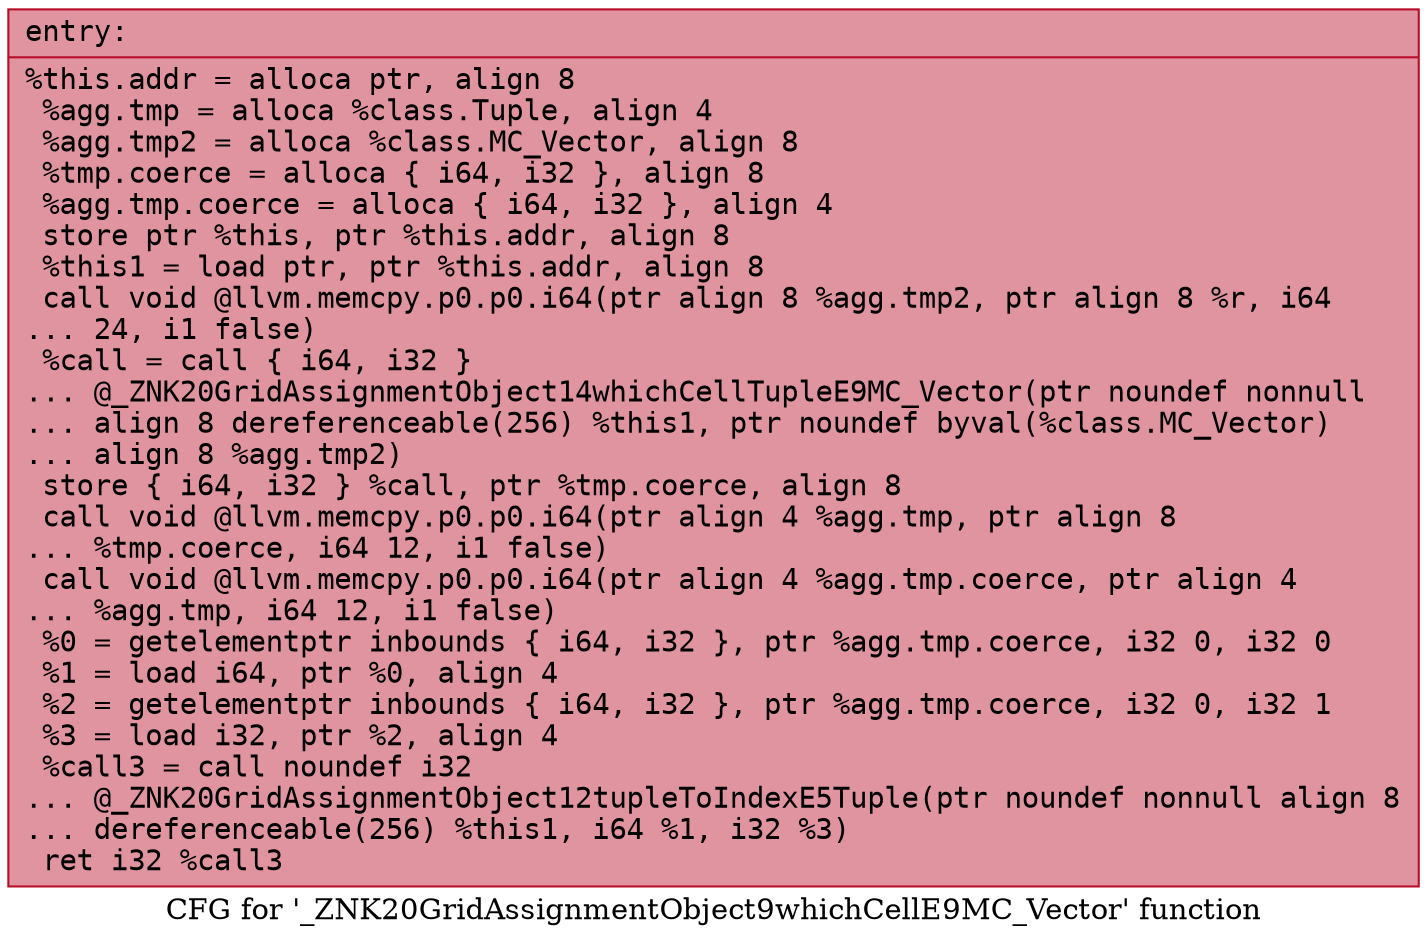 digraph "CFG for '_ZNK20GridAssignmentObject9whichCellE9MC_Vector' function" {
	label="CFG for '_ZNK20GridAssignmentObject9whichCellE9MC_Vector' function";

	Node0x5646193c2c80 [shape=record,color="#b70d28ff", style=filled, fillcolor="#b70d2870" fontname="Courier",label="{entry:\l|  %this.addr = alloca ptr, align 8\l  %agg.tmp = alloca %class.Tuple, align 4\l  %agg.tmp2 = alloca %class.MC_Vector, align 8\l  %tmp.coerce = alloca \{ i64, i32 \}, align 8\l  %agg.tmp.coerce = alloca \{ i64, i32 \}, align 4\l  store ptr %this, ptr %this.addr, align 8\l  %this1 = load ptr, ptr %this.addr, align 8\l  call void @llvm.memcpy.p0.p0.i64(ptr align 8 %agg.tmp2, ptr align 8 %r, i64\l... 24, i1 false)\l  %call = call \{ i64, i32 \}\l... @_ZNK20GridAssignmentObject14whichCellTupleE9MC_Vector(ptr noundef nonnull\l... align 8 dereferenceable(256) %this1, ptr noundef byval(%class.MC_Vector)\l... align 8 %agg.tmp2)\l  store \{ i64, i32 \} %call, ptr %tmp.coerce, align 8\l  call void @llvm.memcpy.p0.p0.i64(ptr align 4 %agg.tmp, ptr align 8\l... %tmp.coerce, i64 12, i1 false)\l  call void @llvm.memcpy.p0.p0.i64(ptr align 4 %agg.tmp.coerce, ptr align 4\l... %agg.tmp, i64 12, i1 false)\l  %0 = getelementptr inbounds \{ i64, i32 \}, ptr %agg.tmp.coerce, i32 0, i32 0\l  %1 = load i64, ptr %0, align 4\l  %2 = getelementptr inbounds \{ i64, i32 \}, ptr %agg.tmp.coerce, i32 0, i32 1\l  %3 = load i32, ptr %2, align 4\l  %call3 = call noundef i32\l... @_ZNK20GridAssignmentObject12tupleToIndexE5Tuple(ptr noundef nonnull align 8\l... dereferenceable(256) %this1, i64 %1, i32 %3)\l  ret i32 %call3\l}"];
}
